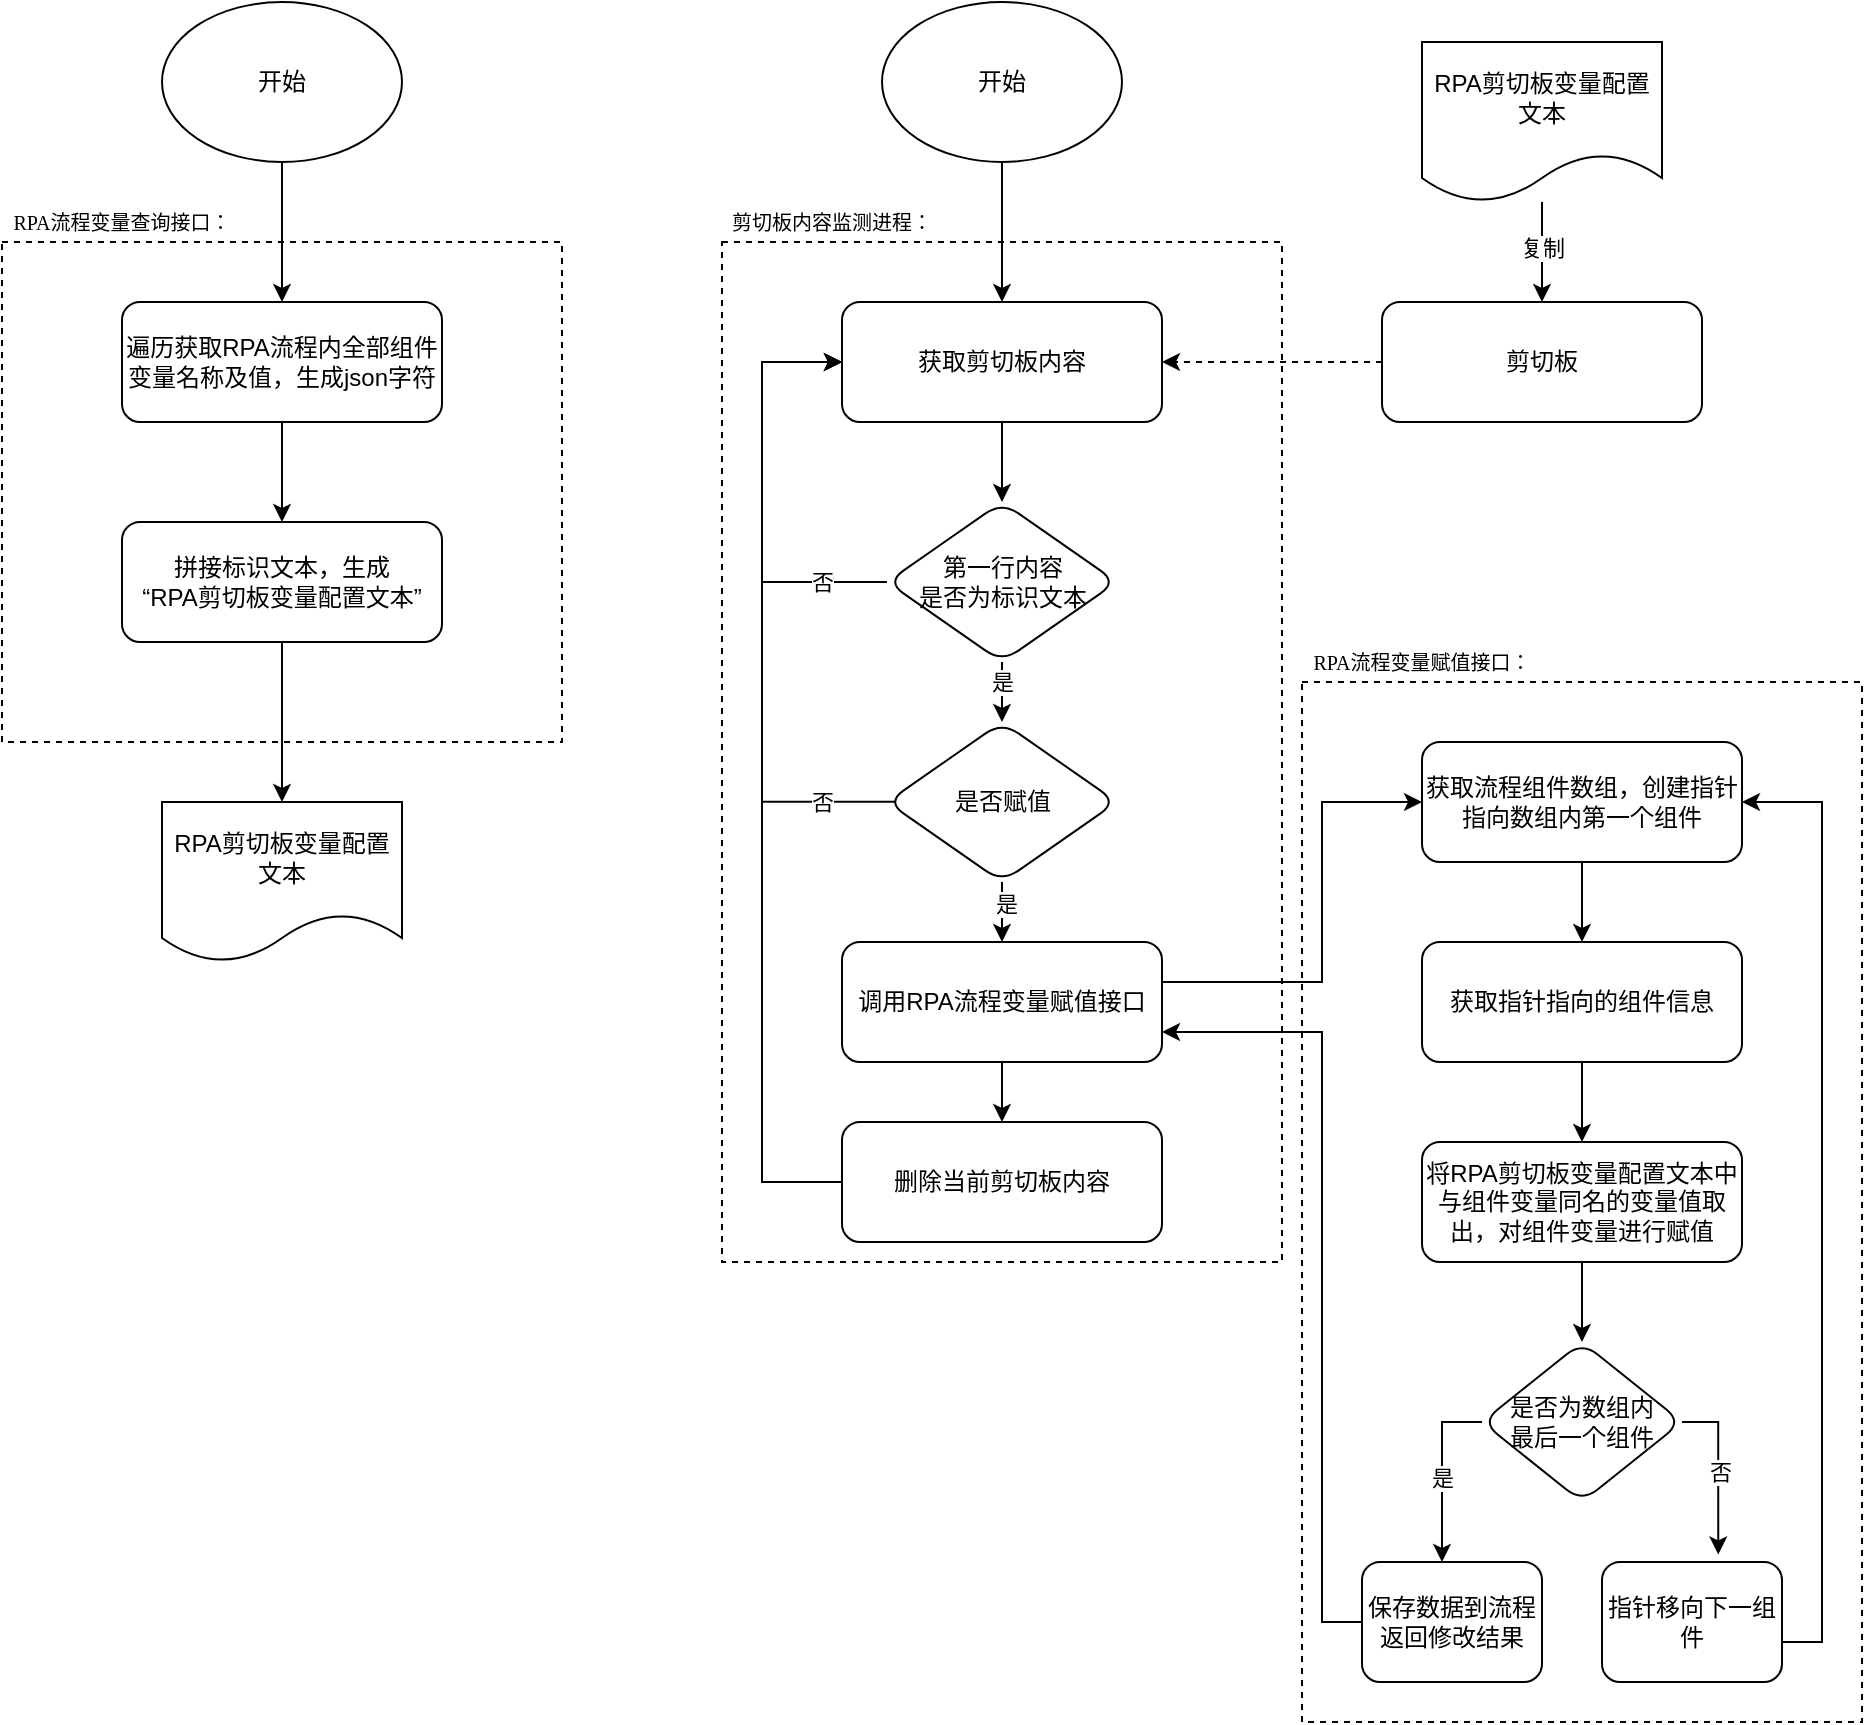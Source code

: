 <mxfile version="21.3.3" type="github">
  <diagram name="第 1 页" id="AZO0v5cLZBHS767uDpq4">
    <mxGraphModel dx="909" dy="509" grid="1" gridSize="10" guides="1" tooltips="1" connect="1" arrows="1" fold="1" page="1" pageScale="1" pageWidth="827" pageHeight="1169" math="0" shadow="0">
      <root>
        <mxCell id="0" />
        <mxCell id="1" parent="0" />
        <mxCell id="bXYHZFamC-rftGEKUajG-1" value="" style="rounded=0;whiteSpace=wrap;html=1;dashed=1;rotation=0;" parent="1" vertex="1">
          <mxGeometry x="930" y="510" width="280" height="520" as="geometry">
            <mxPoint x="11" as="offset" />
          </mxGeometry>
        </mxCell>
        <mxCell id="-5UoQ5pMXS-h1j_7CnzQ-15" value="" style="rounded=0;whiteSpace=wrap;html=1;dashed=1;" parent="1" vertex="1">
          <mxGeometry x="640" y="290" width="280" height="510" as="geometry" />
        </mxCell>
        <mxCell id="-5UoQ5pMXS-h1j_7CnzQ-3" value="" style="rounded=0;whiteSpace=wrap;html=1;dashed=1;" parent="1" vertex="1">
          <mxGeometry x="280" y="290" width="280" height="250" as="geometry" />
        </mxCell>
        <mxCell id="-5UoQ5pMXS-h1j_7CnzQ-5" style="edgeStyle=orthogonalEdgeStyle;rounded=0;orthogonalLoop=1;jettySize=auto;html=1;entryX=0.5;entryY=0;entryDx=0;entryDy=0;" parent="1" source="-5UoQ5pMXS-h1j_7CnzQ-1" target="-5UoQ5pMXS-h1j_7CnzQ-2" edge="1">
          <mxGeometry relative="1" as="geometry" />
        </mxCell>
        <mxCell id="-5UoQ5pMXS-h1j_7CnzQ-1" value="开始" style="ellipse;whiteSpace=wrap;html=1;" parent="1" vertex="1">
          <mxGeometry x="360" y="170" width="120" height="80" as="geometry" />
        </mxCell>
        <mxCell id="-5UoQ5pMXS-h1j_7CnzQ-7" value="" style="edgeStyle=orthogonalEdgeStyle;rounded=0;orthogonalLoop=1;jettySize=auto;html=1;" parent="1" source="-5UoQ5pMXS-h1j_7CnzQ-2" target="-5UoQ5pMXS-h1j_7CnzQ-6" edge="1">
          <mxGeometry relative="1" as="geometry" />
        </mxCell>
        <mxCell id="-5UoQ5pMXS-h1j_7CnzQ-2" value="遍历获取RPA流程内全部组件变量名称及值，生成json字符" style="rounded=1;whiteSpace=wrap;html=1;" parent="1" vertex="1">
          <mxGeometry x="340" y="320" width="160" height="60" as="geometry" />
        </mxCell>
        <mxCell id="-5UoQ5pMXS-h1j_7CnzQ-4" value="&lt;p style=&quot;margin: 0pt 0pt 0.0pt; font-family: &amp;quot;Times New Roman&amp;quot;; color: rgb(0, 0, 0); font-size: 10px; text-align: start;&quot; class=&quot;MsoNormal&quot;&gt;RPA流程&lt;span style=&quot;font-family: 宋体; font-size: 10px;&quot;&gt;变量查询接口：&lt;/span&gt;&lt;/p&gt;" style="text;html=1;strokeColor=none;fillColor=none;align=center;verticalAlign=middle;whiteSpace=wrap;rounded=0;fontSize=10;" parent="1" vertex="1">
          <mxGeometry x="280" y="270" width="120" height="20" as="geometry" />
        </mxCell>
        <mxCell id="-5UoQ5pMXS-h1j_7CnzQ-9" style="edgeStyle=orthogonalEdgeStyle;rounded=0;orthogonalLoop=1;jettySize=auto;html=1;" parent="1" source="-5UoQ5pMXS-h1j_7CnzQ-6" target="-5UoQ5pMXS-h1j_7CnzQ-8" edge="1">
          <mxGeometry relative="1" as="geometry" />
        </mxCell>
        <mxCell id="-5UoQ5pMXS-h1j_7CnzQ-6" value="拼接标识文本，生成&lt;br&gt;“RPA剪切板变量配置文本”" style="rounded=1;whiteSpace=wrap;html=1;" parent="1" vertex="1">
          <mxGeometry x="340" y="430" width="160" height="60" as="geometry" />
        </mxCell>
        <mxCell id="-5UoQ5pMXS-h1j_7CnzQ-8" value="RPA剪切板变量配置文本" style="shape=document;whiteSpace=wrap;html=1;boundedLbl=1;" parent="1" vertex="1">
          <mxGeometry x="360" y="570" width="120" height="80" as="geometry" />
        </mxCell>
        <mxCell id="-5UoQ5pMXS-h1j_7CnzQ-12" style="edgeStyle=orthogonalEdgeStyle;rounded=0;orthogonalLoop=1;jettySize=auto;html=1;" parent="1" source="-5UoQ5pMXS-h1j_7CnzQ-10" target="-5UoQ5pMXS-h1j_7CnzQ-11" edge="1">
          <mxGeometry relative="1" as="geometry" />
        </mxCell>
        <mxCell id="-5UoQ5pMXS-h1j_7CnzQ-13" value="复制" style="edgeLabel;html=1;align=center;verticalAlign=middle;resizable=0;points=[];" parent="-5UoQ5pMXS-h1j_7CnzQ-12" vertex="1" connectable="0">
          <mxGeometry x="-0.082" relative="1" as="geometry">
            <mxPoint as="offset" />
          </mxGeometry>
        </mxCell>
        <mxCell id="-5UoQ5pMXS-h1j_7CnzQ-10" value="RPA剪切板变量配置文本" style="shape=document;whiteSpace=wrap;html=1;boundedLbl=1;" parent="1" vertex="1">
          <mxGeometry x="990" y="190" width="120" height="80" as="geometry" />
        </mxCell>
        <mxCell id="-5UoQ5pMXS-h1j_7CnzQ-19" style="edgeStyle=orthogonalEdgeStyle;rounded=0;orthogonalLoop=1;jettySize=auto;html=1;entryX=1;entryY=0.5;entryDx=0;entryDy=0;dashed=1;" parent="1" source="-5UoQ5pMXS-h1j_7CnzQ-11" target="-5UoQ5pMXS-h1j_7CnzQ-14" edge="1">
          <mxGeometry relative="1" as="geometry" />
        </mxCell>
        <mxCell id="-5UoQ5pMXS-h1j_7CnzQ-11" value="剪切板" style="rounded=1;whiteSpace=wrap;html=1;" parent="1" vertex="1">
          <mxGeometry x="970" y="320" width="160" height="60" as="geometry" />
        </mxCell>
        <mxCell id="-5UoQ5pMXS-h1j_7CnzQ-45" style="edgeStyle=orthogonalEdgeStyle;rounded=0;orthogonalLoop=1;jettySize=auto;html=1;entryX=0.5;entryY=0;entryDx=0;entryDy=0;" parent="1" source="-5UoQ5pMXS-h1j_7CnzQ-14" target="-5UoQ5pMXS-h1j_7CnzQ-21" edge="1">
          <mxGeometry relative="1" as="geometry" />
        </mxCell>
        <mxCell id="-5UoQ5pMXS-h1j_7CnzQ-14" value="获取剪切板内容" style="rounded=1;whiteSpace=wrap;html=1;" parent="1" vertex="1">
          <mxGeometry x="700" y="320" width="160" height="60" as="geometry" />
        </mxCell>
        <mxCell id="-5UoQ5pMXS-h1j_7CnzQ-16" value="&lt;p style=&quot;margin: 0pt 0pt 0.0pt; text-align: start;&quot; class=&quot;MsoNormal&quot;&gt;&lt;font face=&quot;Times New Roman&quot;&gt;剪切板内容监测进程：&lt;/font&gt;&lt;br&gt;&lt;/p&gt;" style="text;html=1;strokeColor=none;fillColor=none;align=center;verticalAlign=middle;whiteSpace=wrap;rounded=0;fontSize=10;" parent="1" vertex="1">
          <mxGeometry x="640" y="270" width="110" height="20" as="geometry" />
        </mxCell>
        <mxCell id="-5UoQ5pMXS-h1j_7CnzQ-18" style="edgeStyle=orthogonalEdgeStyle;rounded=0;orthogonalLoop=1;jettySize=auto;html=1;entryX=0.5;entryY=0;entryDx=0;entryDy=0;" parent="1" source="-5UoQ5pMXS-h1j_7CnzQ-17" target="-5UoQ5pMXS-h1j_7CnzQ-14" edge="1">
          <mxGeometry relative="1" as="geometry" />
        </mxCell>
        <mxCell id="-5UoQ5pMXS-h1j_7CnzQ-17" value="开始" style="ellipse;whiteSpace=wrap;html=1;" parent="1" vertex="1">
          <mxGeometry x="720" y="170" width="120" height="80" as="geometry" />
        </mxCell>
        <mxCell id="-5UoQ5pMXS-h1j_7CnzQ-26" value="" style="edgeStyle=orthogonalEdgeStyle;rounded=0;orthogonalLoop=1;jettySize=auto;html=1;" parent="1" source="-5UoQ5pMXS-h1j_7CnzQ-21" target="-5UoQ5pMXS-h1j_7CnzQ-36" edge="1">
          <mxGeometry relative="1" as="geometry">
            <mxPoint x="780.0" y="520" as="targetPoint" />
          </mxGeometry>
        </mxCell>
        <mxCell id="-5UoQ5pMXS-h1j_7CnzQ-27" value="是" style="edgeLabel;html=1;align=center;verticalAlign=middle;resizable=0;points=[];" parent="-5UoQ5pMXS-h1j_7CnzQ-26" vertex="1" connectable="0">
          <mxGeometry x="0.041" y="-2" relative="1" as="geometry">
            <mxPoint x="-2" y="-4" as="offset" />
          </mxGeometry>
        </mxCell>
        <mxCell id="-5UoQ5pMXS-h1j_7CnzQ-28" style="edgeStyle=orthogonalEdgeStyle;rounded=0;orthogonalLoop=1;jettySize=auto;html=1;entryX=0;entryY=0.5;entryDx=0;entryDy=0;exitX=0;exitY=0.5;exitDx=0;exitDy=0;" parent="1" source="-5UoQ5pMXS-h1j_7CnzQ-21" target="-5UoQ5pMXS-h1j_7CnzQ-14" edge="1">
          <mxGeometry relative="1" as="geometry">
            <Array as="points">
              <mxPoint x="660" y="460" />
              <mxPoint x="660" y="350" />
            </Array>
          </mxGeometry>
        </mxCell>
        <mxCell id="-5UoQ5pMXS-h1j_7CnzQ-29" value="否" style="edgeLabel;html=1;align=center;verticalAlign=middle;resizable=0;points=[];" parent="-5UoQ5pMXS-h1j_7CnzQ-28" vertex="1" connectable="0">
          <mxGeometry x="0.22" y="1" relative="1" as="geometry">
            <mxPoint x="31" y="67" as="offset" />
          </mxGeometry>
        </mxCell>
        <mxCell id="-5UoQ5pMXS-h1j_7CnzQ-21" value="第一行内容&lt;br&gt;是否为标识文本" style="rhombus;whiteSpace=wrap;html=1;rounded=1;" parent="1" vertex="1">
          <mxGeometry x="722.5" y="420" width="115" height="80" as="geometry" />
        </mxCell>
        <mxCell id="-5UoQ5pMXS-h1j_7CnzQ-43" style="edgeStyle=orthogonalEdgeStyle;rounded=0;orthogonalLoop=1;jettySize=auto;html=1;entryX=0;entryY=0.5;entryDx=0;entryDy=0;exitX=0.054;exitY=0.499;exitDx=0;exitDy=0;exitPerimeter=0;" parent="1" source="-5UoQ5pMXS-h1j_7CnzQ-36" target="-5UoQ5pMXS-h1j_7CnzQ-14" edge="1">
          <mxGeometry relative="1" as="geometry">
            <Array as="points">
              <mxPoint x="660" y="570" />
              <mxPoint x="660" y="350" />
            </Array>
          </mxGeometry>
        </mxCell>
        <mxCell id="-5UoQ5pMXS-h1j_7CnzQ-44" value="否" style="edgeLabel;html=1;align=center;verticalAlign=middle;resizable=0;points=[];" parent="-5UoQ5pMXS-h1j_7CnzQ-43" vertex="1" connectable="0">
          <mxGeometry x="-0.825" relative="1" as="geometry">
            <mxPoint x="-10" as="offset" />
          </mxGeometry>
        </mxCell>
        <mxCell id="bXYHZFamC-rftGEKUajG-14" value="" style="edgeStyle=orthogonalEdgeStyle;rounded=0;orthogonalLoop=1;jettySize=auto;html=1;" parent="1" source="-5UoQ5pMXS-h1j_7CnzQ-36" target="bXYHZFamC-rftGEKUajG-13" edge="1">
          <mxGeometry relative="1" as="geometry" />
        </mxCell>
        <mxCell id="bXYHZFamC-rftGEKUajG-15" value="是" style="edgeLabel;html=1;align=center;verticalAlign=middle;resizable=0;points=[];" parent="bXYHZFamC-rftGEKUajG-14" vertex="1" connectable="0">
          <mxGeometry x="0.24" y="2" relative="1" as="geometry">
            <mxPoint as="offset" />
          </mxGeometry>
        </mxCell>
        <mxCell id="-5UoQ5pMXS-h1j_7CnzQ-36" value="是否赋值" style="rhombus;whiteSpace=wrap;html=1;rounded=1;" parent="1" vertex="1">
          <mxGeometry x="722.5" y="530" width="115" height="80" as="geometry" />
        </mxCell>
        <mxCell id="-5UoQ5pMXS-h1j_7CnzQ-41" style="edgeStyle=orthogonalEdgeStyle;rounded=0;orthogonalLoop=1;jettySize=auto;html=1;entryX=0;entryY=0.5;entryDx=0;entryDy=0;exitX=0;exitY=0.5;exitDx=0;exitDy=0;" parent="1" source="bXYHZFamC-rftGEKUajG-24" target="-5UoQ5pMXS-h1j_7CnzQ-14" edge="1">
          <mxGeometry relative="1" as="geometry">
            <Array as="points">
              <mxPoint x="660" y="760" />
              <mxPoint x="660" y="350" />
            </Array>
            <mxPoint x="700" y="670" as="sourcePoint" />
          </mxGeometry>
        </mxCell>
        <mxCell id="bXYHZFamC-rftGEKUajG-8" style="edgeStyle=orthogonalEdgeStyle;rounded=0;orthogonalLoop=1;jettySize=auto;html=1;" parent="1" source="bXYHZFamC-rftGEKUajG-2" target="bXYHZFamC-rftGEKUajG-6" edge="1">
          <mxGeometry relative="1" as="geometry" />
        </mxCell>
        <mxCell id="bXYHZFamC-rftGEKUajG-2" value="获取流程组件数组，创建指针指向数组内第一个组件" style="rounded=1;whiteSpace=wrap;html=1;" parent="1" vertex="1">
          <mxGeometry x="990" y="540" width="160" height="60" as="geometry" />
        </mxCell>
        <mxCell id="bXYHZFamC-rftGEKUajG-3" value="&lt;p style=&quot;margin: 0pt 0pt 0.0pt; text-align: start;&quot; class=&quot;MsoNormal&quot;&gt;&lt;font face=&quot;Times New Roman&quot;&gt;RPA流程变量赋值接口：&lt;/font&gt;&lt;br&gt;&lt;/p&gt;" style="text;html=1;strokeColor=none;fillColor=none;align=center;verticalAlign=middle;whiteSpace=wrap;rounded=0;fontSize=10;" parent="1" vertex="1">
          <mxGeometry x="930" y="490" width="120" height="20" as="geometry" />
        </mxCell>
        <mxCell id="bXYHZFamC-rftGEKUajG-10" style="edgeStyle=orthogonalEdgeStyle;rounded=0;orthogonalLoop=1;jettySize=auto;html=1;" parent="1" source="bXYHZFamC-rftGEKUajG-6" target="bXYHZFamC-rftGEKUajG-9" edge="1">
          <mxGeometry relative="1" as="geometry" />
        </mxCell>
        <mxCell id="bXYHZFamC-rftGEKUajG-6" value="获取指针指向的组件信息" style="rounded=1;whiteSpace=wrap;html=1;" parent="1" vertex="1">
          <mxGeometry x="990" y="640" width="160" height="60" as="geometry" />
        </mxCell>
        <mxCell id="bXYHZFamC-rftGEKUajG-18" value="" style="rounded=0;orthogonalLoop=1;jettySize=auto;html=1;edgeStyle=orthogonalEdgeStyle;" parent="1" source="bXYHZFamC-rftGEKUajG-9" target="bXYHZFamC-rftGEKUajG-17" edge="1">
          <mxGeometry relative="1" as="geometry" />
        </mxCell>
        <mxCell id="bXYHZFamC-rftGEKUajG-9" value="将RPA剪切板变量配置文本中与组件变量同名的变量值取出，对组件变量进行赋值" style="rounded=1;whiteSpace=wrap;html=1;" parent="1" vertex="1">
          <mxGeometry x="990" y="740" width="160" height="60" as="geometry" />
        </mxCell>
        <mxCell id="bXYHZFamC-rftGEKUajG-16" style="edgeStyle=orthogonalEdgeStyle;rounded=0;orthogonalLoop=1;jettySize=auto;html=1;entryX=0;entryY=0.5;entryDx=0;entryDy=0;exitX=1;exitY=0.25;exitDx=0;exitDy=0;" parent="1" source="bXYHZFamC-rftGEKUajG-13" target="bXYHZFamC-rftGEKUajG-2" edge="1">
          <mxGeometry relative="1" as="geometry">
            <Array as="points">
              <mxPoint x="860" y="660" />
              <mxPoint x="940" y="660" />
              <mxPoint x="940" y="570" />
            </Array>
          </mxGeometry>
        </mxCell>
        <mxCell id="bXYHZFamC-rftGEKUajG-25" style="edgeStyle=orthogonalEdgeStyle;rounded=0;orthogonalLoop=1;jettySize=auto;html=1;entryX=0.5;entryY=0;entryDx=0;entryDy=0;" parent="1" source="bXYHZFamC-rftGEKUajG-13" target="bXYHZFamC-rftGEKUajG-24" edge="1">
          <mxGeometry relative="1" as="geometry" />
        </mxCell>
        <mxCell id="bXYHZFamC-rftGEKUajG-13" value="调用RPA流程变量赋值接口" style="rounded=1;whiteSpace=wrap;html=1;" parent="1" vertex="1">
          <mxGeometry x="700" y="640" width="160" height="60" as="geometry" />
        </mxCell>
        <mxCell id="pG6HokT5-xX8IT0DQ0fy-10" value="" style="edgeStyle=orthogonalEdgeStyle;rounded=0;orthogonalLoop=1;jettySize=auto;html=1;exitX=0;exitY=0.5;exitDx=0;exitDy=0;" edge="1" parent="1" source="bXYHZFamC-rftGEKUajG-17" target="pG6HokT5-xX8IT0DQ0fy-3">
          <mxGeometry relative="1" as="geometry">
            <Array as="points">
              <mxPoint x="1000" y="880" />
            </Array>
          </mxGeometry>
        </mxCell>
        <mxCell id="pG6HokT5-xX8IT0DQ0fy-12" value="是" style="edgeLabel;html=1;align=center;verticalAlign=middle;resizable=0;points=[];" vertex="1" connectable="0" parent="pG6HokT5-xX8IT0DQ0fy-10">
          <mxGeometry x="0.063" relative="1" as="geometry">
            <mxPoint as="offset" />
          </mxGeometry>
        </mxCell>
        <mxCell id="pG6HokT5-xX8IT0DQ0fy-14" style="edgeStyle=orthogonalEdgeStyle;rounded=0;orthogonalLoop=1;jettySize=auto;html=1;entryX=0.646;entryY=-0.063;entryDx=0;entryDy=0;exitX=1;exitY=0.5;exitDx=0;exitDy=0;entryPerimeter=0;" edge="1" parent="1" source="bXYHZFamC-rftGEKUajG-17" target="bXYHZFamC-rftGEKUajG-19">
          <mxGeometry relative="1" as="geometry">
            <Array as="points">
              <mxPoint x="1138" y="880" />
            </Array>
          </mxGeometry>
        </mxCell>
        <mxCell id="pG6HokT5-xX8IT0DQ0fy-15" value="否" style="edgeLabel;html=1;align=center;verticalAlign=middle;resizable=0;points=[];" vertex="1" connectable="0" parent="pG6HokT5-xX8IT0DQ0fy-14">
          <mxGeometry x="0.005" y="1" relative="1" as="geometry">
            <mxPoint as="offset" />
          </mxGeometry>
        </mxCell>
        <mxCell id="bXYHZFamC-rftGEKUajG-17" value="是否为数组内&lt;br&gt;最后一个组件" style="rhombus;whiteSpace=wrap;html=1;rounded=1;" parent="1" vertex="1">
          <mxGeometry x="1020" y="840" width="100" height="80" as="geometry" />
        </mxCell>
        <mxCell id="bXYHZFamC-rftGEKUajG-23" style="edgeStyle=orthogonalEdgeStyle;rounded=0;orthogonalLoop=1;jettySize=auto;html=1;entryX=1;entryY=0.5;entryDx=0;entryDy=0;exitX=1;exitY=0.5;exitDx=0;exitDy=0;" parent="1" source="bXYHZFamC-rftGEKUajG-19" target="bXYHZFamC-rftGEKUajG-2" edge="1">
          <mxGeometry relative="1" as="geometry">
            <Array as="points">
              <mxPoint x="1170" y="990" />
              <mxPoint x="1190" y="990" />
              <mxPoint x="1190" y="570" />
            </Array>
          </mxGeometry>
        </mxCell>
        <mxCell id="bXYHZFamC-rftGEKUajG-19" value="指针移向下一组件" style="rounded=1;whiteSpace=wrap;html=1;" parent="1" vertex="1">
          <mxGeometry x="1080" y="950" width="90" height="60" as="geometry" />
        </mxCell>
        <mxCell id="bXYHZFamC-rftGEKUajG-24" value="删除当前剪切板内容" style="rounded=1;whiteSpace=wrap;html=1;" parent="1" vertex="1">
          <mxGeometry x="700" y="730" width="160" height="60" as="geometry" />
        </mxCell>
        <mxCell id="pG6HokT5-xX8IT0DQ0fy-7" style="edgeStyle=orthogonalEdgeStyle;rounded=0;orthogonalLoop=1;jettySize=auto;html=1;entryX=1;entryY=0.75;entryDx=0;entryDy=0;exitX=0;exitY=0.5;exitDx=0;exitDy=0;" edge="1" parent="1" source="pG6HokT5-xX8IT0DQ0fy-3" target="bXYHZFamC-rftGEKUajG-13">
          <mxGeometry relative="1" as="geometry">
            <Array as="points">
              <mxPoint x="940" y="980" />
              <mxPoint x="940" y="685" />
            </Array>
          </mxGeometry>
        </mxCell>
        <mxCell id="pG6HokT5-xX8IT0DQ0fy-3" value="保存数据到流程&lt;br&gt;返回修改结果" style="rounded=1;whiteSpace=wrap;html=1;" vertex="1" parent="1">
          <mxGeometry x="960" y="950" width="90" height="60" as="geometry" />
        </mxCell>
      </root>
    </mxGraphModel>
  </diagram>
</mxfile>
